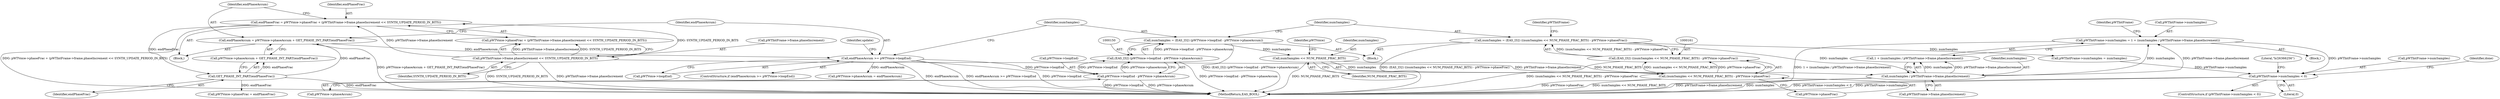 digraph "0_Android_24d7c408c52143bce7b49de82f3913fd8d1219cf_5@pointer" {
"1000176" [label="(Call,pWTIntFrame->numSamples = 1 + (numSamples / pWTIntFrame->frame.phaseIncrement))"];
"1000182" [label="(Call,numSamples / pWTIntFrame->frame.phaseIncrement)"];
"1000158" [label="(Call,numSamples = (EAS_I32) ((numSamples << NUM_PHASE_FRAC_BITS) - pWTVoice->phaseFrac))"];
"1000160" [label="(Call,(EAS_I32) ((numSamples << NUM_PHASE_FRAC_BITS) - pWTVoice->phaseFrac))"];
"1000162" [label="(Call,(numSamples << NUM_PHASE_FRAC_BITS) - pWTVoice->phaseFrac)"];
"1000163" [label="(Call,numSamples << NUM_PHASE_FRAC_BITS)"];
"1000147" [label="(Call,numSamples = (EAS_I32) (pWTVoice->loopEnd - pWTVoice->phaseAccum))"];
"1000149" [label="(Call,(EAS_I32) (pWTVoice->loopEnd - pWTVoice->phaseAccum))"];
"1000151" [label="(Call,pWTVoice->loopEnd - pWTVoice->phaseAccum)"];
"1000141" [label="(Call,endPhaseAccum >= pWTVoice->loopEnd)"];
"1000132" [label="(Call,endPhaseAccum = pWTVoice->phaseAccum + GET_PHASE_INT_PART(endPhaseFrac))"];
"1000138" [label="(Call,GET_PHASE_INT_PART(endPhaseFrac))"];
"1000119" [label="(Call,endPhaseFrac = pWTVoice->phaseFrac + (pWTIntFrame->frame.phaseIncrement << SYNTH_UPDATE_PERIOD_IN_BITS))"];
"1000125" [label="(Call,pWTIntFrame->frame.phaseIncrement << SYNTH_UPDATE_PERIOD_IN_BITS)"];
"1000197" [label="(Call,pWTIntFrame->numSamples < 0)"];
"1000146" [label="(Block,)"];
"1000175" [label="(Block,)"];
"1000217" [label="(Identifier,update)"];
"1000177" [label="(Call,pWTIntFrame->numSamples)"];
"1000224" [label="(Call,pWTVoice->phaseAccum = endPhaseAccum)"];
"1000139" [label="(Identifier,endPhaseFrac)"];
"1000126" [label="(Call,pWTIntFrame->frame.phaseIncrement)"];
"1000138" [label="(Call,GET_PHASE_INT_PART(endPhaseFrac))"];
"1000196" [label="(ControlStructure,if (pWTIntFrame->numSamples < 0))"];
"1000155" [label="(Call,pWTVoice->phaseAccum)"];
"1000111" [label="(Block,)"];
"1000201" [label="(Literal,0)"];
"1000121" [label="(Call,pWTVoice->phaseFrac + (pWTIntFrame->frame.phaseIncrement << SYNTH_UPDATE_PERIOD_IN_BITS))"];
"1000149" [label="(Call,(EAS_I32) (pWTVoice->loopEnd - pWTVoice->phaseAccum))"];
"1000119" [label="(Call,endPhaseFrac = pWTVoice->phaseFrac + (pWTIntFrame->frame.phaseIncrement << SYNTH_UPDATE_PERIOD_IN_BITS))"];
"1000172" [label="(Identifier,pWTIntFrame)"];
"1000184" [label="(Call,pWTIntFrame->frame.phaseIncrement)"];
"1000198" [label="(Call,pWTIntFrame->numSamples)"];
"1000141" [label="(Call,endPhaseAccum >= pWTVoice->loopEnd)"];
"1000163" [label="(Call,numSamples << NUM_PHASE_FRAC_BITS)"];
"1000182" [label="(Call,numSamples / pWTIntFrame->frame.phaseIncrement)"];
"1000120" [label="(Identifier,endPhaseFrac)"];
"1000162" [label="(Call,(numSamples << NUM_PHASE_FRAC_BITS) - pWTVoice->phaseFrac)"];
"1000131" [label="(Identifier,SYNTH_UPDATE_PERIOD_IN_BITS)"];
"1000148" [label="(Identifier,numSamples)"];
"1000160" [label="(Call,(EAS_I32) ((numSamples << NUM_PHASE_FRAC_BITS) - pWTVoice->phaseFrac))"];
"1000166" [label="(Call,pWTVoice->phaseFrac)"];
"1000176" [label="(Call,pWTIntFrame->numSamples = 1 + (numSamples / pWTIntFrame->frame.phaseIncrement))"];
"1000152" [label="(Call,pWTVoice->loopEnd)"];
"1000167" [label="(Identifier,pWTVoice)"];
"1000197" [label="(Call,pWTIntFrame->numSamples < 0)"];
"1000164" [label="(Identifier,numSamples)"];
"1000231" [label="(MethodReturn,EAS_BOOL)"];
"1000147" [label="(Call,numSamples = (EAS_I32) (pWTVoice->loopEnd - pWTVoice->phaseAccum))"];
"1000214" [label="(Identifier,done)"];
"1000151" [label="(Call,pWTVoice->loopEnd - pWTVoice->phaseAccum)"];
"1000142" [label="(Identifier,endPhaseAccum)"];
"1000219" [label="(Call,pWTVoice->phaseFrac = endPhaseFrac)"];
"1000158" [label="(Call,numSamples = (EAS_I32) ((numSamples << NUM_PHASE_FRAC_BITS) - pWTVoice->phaseFrac))"];
"1000199" [label="(Identifier,pWTIntFrame)"];
"1000143" [label="(Call,pWTVoice->loopEnd)"];
"1000132" [label="(Call,endPhaseAccum = pWTVoice->phaseAccum + GET_PHASE_INT_PART(endPhaseFrac))"];
"1000180" [label="(Call,1 + (numSamples / pWTIntFrame->frame.phaseIncrement))"];
"1000140" [label="(ControlStructure,if (endPhaseAccum >= pWTVoice->loopEnd))"];
"1000125" [label="(Call,pWTIntFrame->frame.phaseIncrement << SYNTH_UPDATE_PERIOD_IN_BITS)"];
"1000165" [label="(Identifier,NUM_PHASE_FRAC_BITS)"];
"1000159" [label="(Identifier,numSamples)"];
"1000133" [label="(Identifier,endPhaseAccum)"];
"1000183" [label="(Identifier,numSamples)"];
"1000204" [label="(Literal,\"b/26366256\")"];
"1000134" [label="(Call,pWTVoice->phaseAccum + GET_PHASE_INT_PART(endPhaseFrac))"];
"1000191" [label="(Call,pWTIntFrame->numSamples = numSamples)"];
"1000176" -> "1000175"  [label="AST: "];
"1000176" -> "1000180"  [label="CFG: "];
"1000177" -> "1000176"  [label="AST: "];
"1000180" -> "1000176"  [label="AST: "];
"1000199" -> "1000176"  [label="CFG: "];
"1000176" -> "1000231"  [label="DDG: 1 + (numSamples / pWTIntFrame->frame.phaseIncrement)"];
"1000182" -> "1000176"  [label="DDG: numSamples"];
"1000182" -> "1000176"  [label="DDG: pWTIntFrame->frame.phaseIncrement"];
"1000176" -> "1000197"  [label="DDG: pWTIntFrame->numSamples"];
"1000182" -> "1000180"  [label="AST: "];
"1000182" -> "1000184"  [label="CFG: "];
"1000183" -> "1000182"  [label="AST: "];
"1000184" -> "1000182"  [label="AST: "];
"1000180" -> "1000182"  [label="CFG: "];
"1000182" -> "1000231"  [label="DDG: pWTIntFrame->frame.phaseIncrement"];
"1000182" -> "1000231"  [label="DDG: numSamples"];
"1000182" -> "1000180"  [label="DDG: numSamples"];
"1000182" -> "1000180"  [label="DDG: pWTIntFrame->frame.phaseIncrement"];
"1000158" -> "1000182"  [label="DDG: numSamples"];
"1000125" -> "1000182"  [label="DDG: pWTIntFrame->frame.phaseIncrement"];
"1000158" -> "1000146"  [label="AST: "];
"1000158" -> "1000160"  [label="CFG: "];
"1000159" -> "1000158"  [label="AST: "];
"1000160" -> "1000158"  [label="AST: "];
"1000172" -> "1000158"  [label="CFG: "];
"1000158" -> "1000231"  [label="DDG: (EAS_I32) ((numSamples << NUM_PHASE_FRAC_BITS) - pWTVoice->phaseFrac)"];
"1000160" -> "1000158"  [label="DDG: (numSamples << NUM_PHASE_FRAC_BITS) - pWTVoice->phaseFrac"];
"1000158" -> "1000191"  [label="DDG: numSamples"];
"1000160" -> "1000162"  [label="CFG: "];
"1000161" -> "1000160"  [label="AST: "];
"1000162" -> "1000160"  [label="AST: "];
"1000160" -> "1000231"  [label="DDG: (numSamples << NUM_PHASE_FRAC_BITS) - pWTVoice->phaseFrac"];
"1000162" -> "1000160"  [label="DDG: numSamples << NUM_PHASE_FRAC_BITS"];
"1000162" -> "1000160"  [label="DDG: pWTVoice->phaseFrac"];
"1000162" -> "1000166"  [label="CFG: "];
"1000163" -> "1000162"  [label="AST: "];
"1000166" -> "1000162"  [label="AST: "];
"1000162" -> "1000231"  [label="DDG: pWTVoice->phaseFrac"];
"1000162" -> "1000231"  [label="DDG: numSamples << NUM_PHASE_FRAC_BITS"];
"1000163" -> "1000162"  [label="DDG: numSamples"];
"1000163" -> "1000162"  [label="DDG: NUM_PHASE_FRAC_BITS"];
"1000163" -> "1000165"  [label="CFG: "];
"1000164" -> "1000163"  [label="AST: "];
"1000165" -> "1000163"  [label="AST: "];
"1000167" -> "1000163"  [label="CFG: "];
"1000163" -> "1000231"  [label="DDG: NUM_PHASE_FRAC_BITS"];
"1000147" -> "1000163"  [label="DDG: numSamples"];
"1000147" -> "1000146"  [label="AST: "];
"1000147" -> "1000149"  [label="CFG: "];
"1000148" -> "1000147"  [label="AST: "];
"1000149" -> "1000147"  [label="AST: "];
"1000159" -> "1000147"  [label="CFG: "];
"1000147" -> "1000231"  [label="DDG: (EAS_I32) (pWTVoice->loopEnd - pWTVoice->phaseAccum)"];
"1000149" -> "1000147"  [label="DDG: pWTVoice->loopEnd - pWTVoice->phaseAccum"];
"1000149" -> "1000151"  [label="CFG: "];
"1000150" -> "1000149"  [label="AST: "];
"1000151" -> "1000149"  [label="AST: "];
"1000149" -> "1000231"  [label="DDG: pWTVoice->loopEnd - pWTVoice->phaseAccum"];
"1000151" -> "1000149"  [label="DDG: pWTVoice->loopEnd"];
"1000151" -> "1000149"  [label="DDG: pWTVoice->phaseAccum"];
"1000151" -> "1000155"  [label="CFG: "];
"1000152" -> "1000151"  [label="AST: "];
"1000155" -> "1000151"  [label="AST: "];
"1000151" -> "1000231"  [label="DDG: pWTVoice->loopEnd"];
"1000151" -> "1000231"  [label="DDG: pWTVoice->phaseAccum"];
"1000141" -> "1000151"  [label="DDG: pWTVoice->loopEnd"];
"1000141" -> "1000140"  [label="AST: "];
"1000141" -> "1000143"  [label="CFG: "];
"1000142" -> "1000141"  [label="AST: "];
"1000143" -> "1000141"  [label="AST: "];
"1000148" -> "1000141"  [label="CFG: "];
"1000217" -> "1000141"  [label="CFG: "];
"1000141" -> "1000231"  [label="DDG: endPhaseAccum"];
"1000141" -> "1000231"  [label="DDG: endPhaseAccum >= pWTVoice->loopEnd"];
"1000141" -> "1000231"  [label="DDG: pWTVoice->loopEnd"];
"1000132" -> "1000141"  [label="DDG: endPhaseAccum"];
"1000141" -> "1000224"  [label="DDG: endPhaseAccum"];
"1000132" -> "1000111"  [label="AST: "];
"1000132" -> "1000134"  [label="CFG: "];
"1000133" -> "1000132"  [label="AST: "];
"1000134" -> "1000132"  [label="AST: "];
"1000142" -> "1000132"  [label="CFG: "];
"1000132" -> "1000231"  [label="DDG: pWTVoice->phaseAccum + GET_PHASE_INT_PART(endPhaseFrac)"];
"1000138" -> "1000132"  [label="DDG: endPhaseFrac"];
"1000138" -> "1000134"  [label="AST: "];
"1000138" -> "1000139"  [label="CFG: "];
"1000139" -> "1000138"  [label="AST: "];
"1000134" -> "1000138"  [label="CFG: "];
"1000138" -> "1000231"  [label="DDG: endPhaseFrac"];
"1000138" -> "1000134"  [label="DDG: endPhaseFrac"];
"1000119" -> "1000138"  [label="DDG: endPhaseFrac"];
"1000138" -> "1000219"  [label="DDG: endPhaseFrac"];
"1000119" -> "1000111"  [label="AST: "];
"1000119" -> "1000121"  [label="CFG: "];
"1000120" -> "1000119"  [label="AST: "];
"1000121" -> "1000119"  [label="AST: "];
"1000133" -> "1000119"  [label="CFG: "];
"1000119" -> "1000231"  [label="DDG: pWTVoice->phaseFrac + (pWTIntFrame->frame.phaseIncrement << SYNTH_UPDATE_PERIOD_IN_BITS)"];
"1000125" -> "1000119"  [label="DDG: pWTIntFrame->frame.phaseIncrement"];
"1000125" -> "1000119"  [label="DDG: SYNTH_UPDATE_PERIOD_IN_BITS"];
"1000125" -> "1000121"  [label="AST: "];
"1000125" -> "1000131"  [label="CFG: "];
"1000126" -> "1000125"  [label="AST: "];
"1000131" -> "1000125"  [label="AST: "];
"1000121" -> "1000125"  [label="CFG: "];
"1000125" -> "1000231"  [label="DDG: pWTIntFrame->frame.phaseIncrement"];
"1000125" -> "1000231"  [label="DDG: SYNTH_UPDATE_PERIOD_IN_BITS"];
"1000125" -> "1000121"  [label="DDG: pWTIntFrame->frame.phaseIncrement"];
"1000125" -> "1000121"  [label="DDG: SYNTH_UPDATE_PERIOD_IN_BITS"];
"1000197" -> "1000196"  [label="AST: "];
"1000197" -> "1000201"  [label="CFG: "];
"1000198" -> "1000197"  [label="AST: "];
"1000201" -> "1000197"  [label="AST: "];
"1000204" -> "1000197"  [label="CFG: "];
"1000214" -> "1000197"  [label="CFG: "];
"1000197" -> "1000231"  [label="DDG: pWTIntFrame->numSamples < 0"];
"1000197" -> "1000231"  [label="DDG: pWTIntFrame->numSamples"];
"1000191" -> "1000197"  [label="DDG: pWTIntFrame->numSamples"];
}
